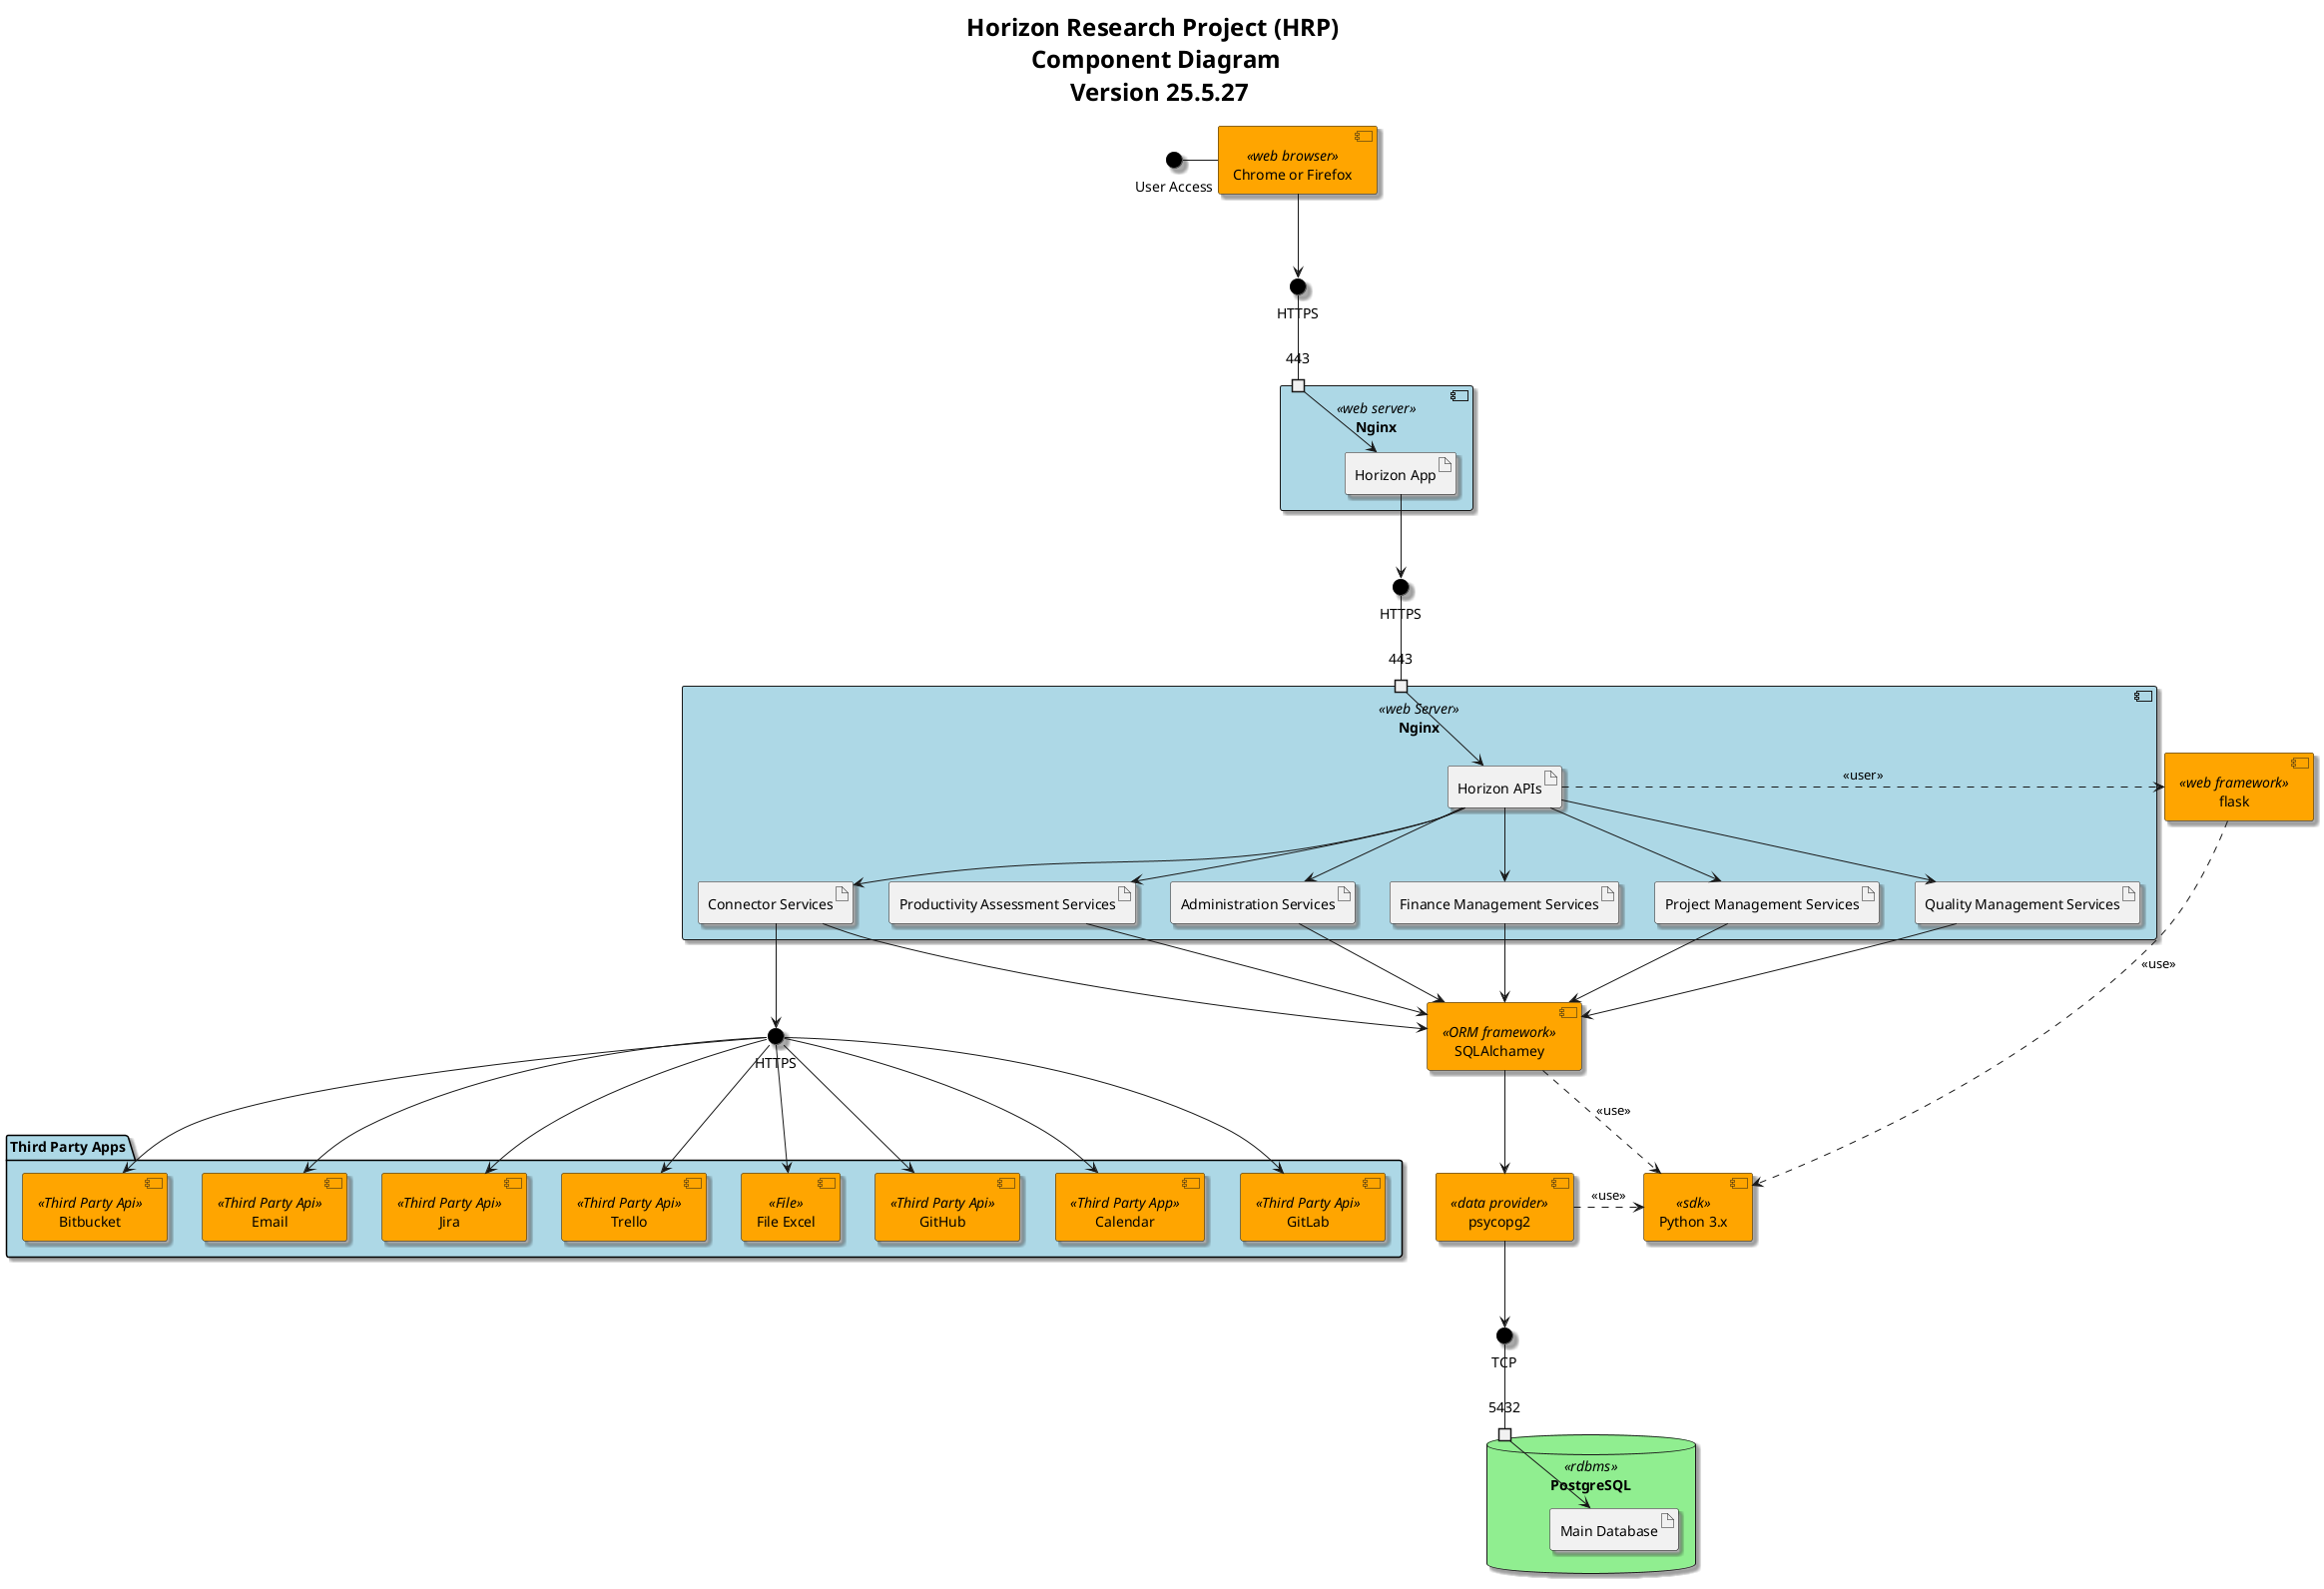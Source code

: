 @startuml

skinparam Shadowing True
skinparam titleFontSize 24pt

skinparam interface{
  BackgroundColor #Black
}

skinparam component{
  BackgroundColor #Orange
}

skinparam file{
  BackgroundColor #lightsalmon
}

skinparam package{
  BackgroundColor #lightblue
}

skinparam node{
  BackgroundColor #Yellow
}

skinparam database{
  BackgroundColor #Lightgreen
}

title Horizon Research Project (HRP) \n Component Diagram \n Version 25.5.27




component "Chrome or Firefox" as browser <<web browser>>
component "Nginx" as webServer1 <<web server>>{
  portin "443" as ws1443
  artifact "Horizon App" as horizonApp
}
component "Nginx" as webServer <<web Server>>{
  portin "443" as ws443
  artifact "Horizon APIs" as horizonApis
  artifact "Administration Services" as adminServices
  artifact "HR Management Services" as hrServices
  artifact "Project Management Services" as proServices
  artifact "Finance Management Services" as hrServices
  artifact "Quality Management Services" as qcServices
  artifact "Productivity Assessment Services" as paServices
  artifact "Connector Services" as conServices
}

database "PostgreSQL" as rdbms <<rdbms>>{
  portin "5432" as pogresql5432
  artifact "Main Database" as mainDb
}

package "Third Party Apps" as thirdPartyApps{
  component "Jira" as jira <<Third Party Api>>
  component "Trello" as trello <<Third Party Api>>
  component "File Excel" as fileExcel <<File>>
  component "GitHub" as gitHub <<Third Party Api>>
  component "GitLab" as gitLab <<Third Party Api>>
  component "Bitbucket" as bitbucket <<Third Party Api>>
  component "Email" as email <<Third Party Api>>
  component "Calendar" as calendar <<Third Party App>>
}

component "Python 3.x" as python3<<sdk>>
component "flask" as flask <<web framework>>

component "SQLAlchamey" as sqlalchamey <<ORM framework>>
component "psycopg2" as psycopg2 <<data provider>>
() "User Access" as userAccess
() "HTTPS" as https1
() "HTTPS" as https2
() "HTTPS" as https3
() "TCP" as tcp

userAccess - browser
https1 -- ws1443
ws1443 --> horizonApp
browser --> https1
https2 -- ws443
horizonApp -->  https2
horizonApis .> flask : <<user>>
ws443 --> horizonApis 
horizonApis --> conServices
horizonApis --> adminServices
horizonApis --> hrServices
horizonApis --> proServices
horizonApis --> qcServices
horizonApis --> paServices

conServices --> https3

https3 --> trello
https3 --> jira
https3 --> fileExcel
https3 --> gitHub
https3 --> gitLab
https3 --> bitbucket
https3 --> email
https3 --> calendar

adminServices --> sqlalchamey
hrServices --> sqlalchamey
proServices --> sqlalchamey
qcServices --> sqlalchamey
paServices --> sqlalchamey
conServices --> sqlalchamey

flask .> python3 : <<use>>
sqlalchamey .> python3 : <<use>>
psycopg2 .> python3 : <<use>>


sqlalchamey --> psycopg2

psycopg2 --> tcp

tcp -- pogresql5432
pogresql5432 --> mainDb
@enduml